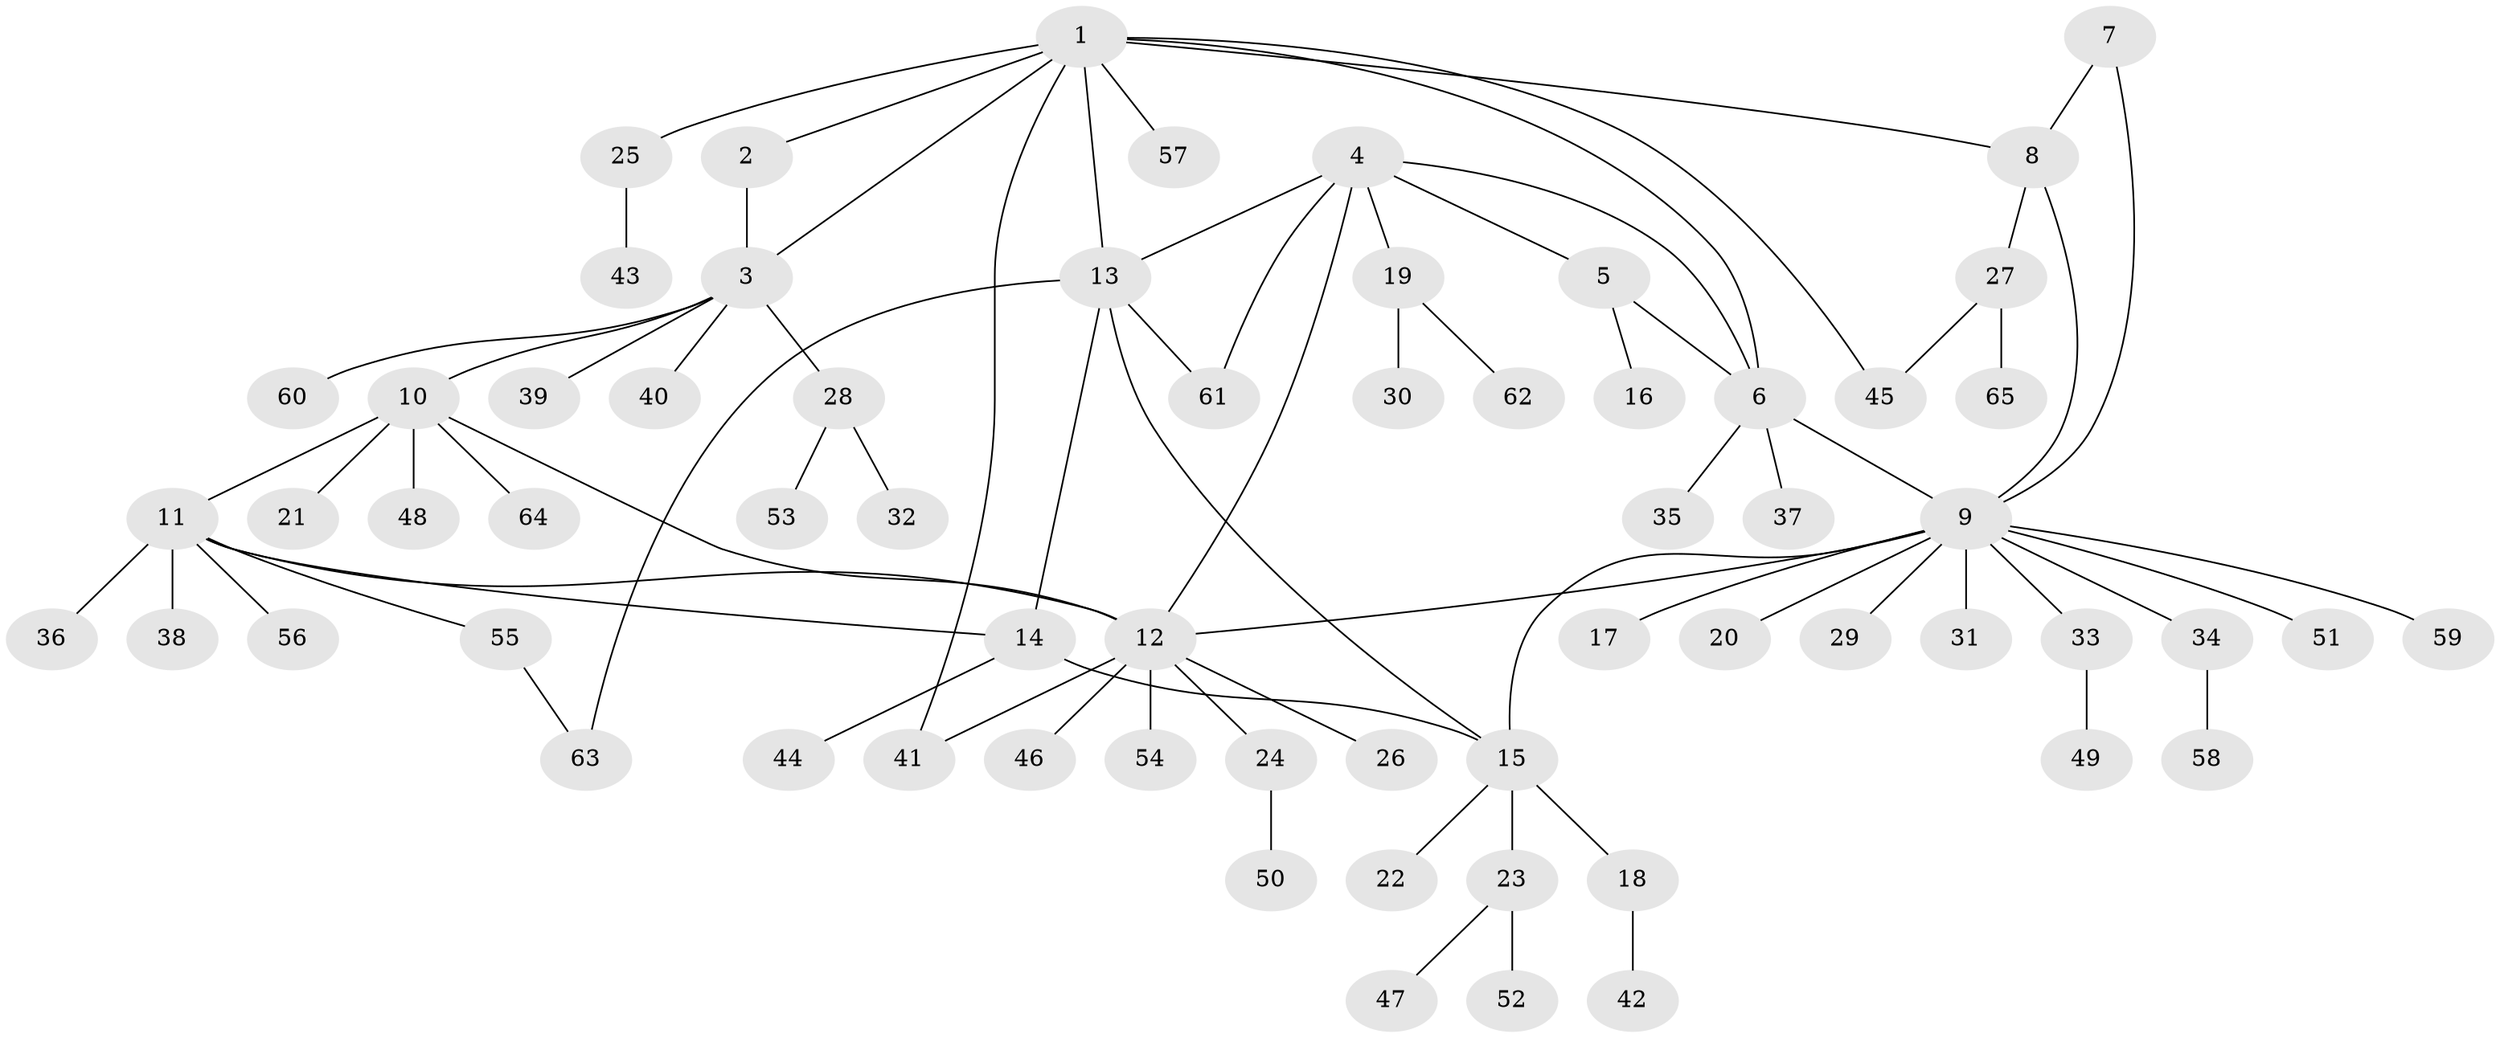 // Generated by graph-tools (version 1.1) at 2025/02/03/09/25 03:02:44]
// undirected, 65 vertices, 79 edges
graph export_dot {
graph [start="1"]
  node [color=gray90,style=filled];
  1;
  2;
  3;
  4;
  5;
  6;
  7;
  8;
  9;
  10;
  11;
  12;
  13;
  14;
  15;
  16;
  17;
  18;
  19;
  20;
  21;
  22;
  23;
  24;
  25;
  26;
  27;
  28;
  29;
  30;
  31;
  32;
  33;
  34;
  35;
  36;
  37;
  38;
  39;
  40;
  41;
  42;
  43;
  44;
  45;
  46;
  47;
  48;
  49;
  50;
  51;
  52;
  53;
  54;
  55;
  56;
  57;
  58;
  59;
  60;
  61;
  62;
  63;
  64;
  65;
  1 -- 2;
  1 -- 3;
  1 -- 6;
  1 -- 8;
  1 -- 13;
  1 -- 25;
  1 -- 41;
  1 -- 45;
  1 -- 57;
  2 -- 3;
  3 -- 10;
  3 -- 28;
  3 -- 39;
  3 -- 40;
  3 -- 60;
  4 -- 5;
  4 -- 6;
  4 -- 12;
  4 -- 13;
  4 -- 19;
  4 -- 61;
  5 -- 6;
  5 -- 16;
  6 -- 9;
  6 -- 35;
  6 -- 37;
  7 -- 8;
  7 -- 9;
  8 -- 9;
  8 -- 27;
  9 -- 12;
  9 -- 15;
  9 -- 17;
  9 -- 20;
  9 -- 29;
  9 -- 31;
  9 -- 33;
  9 -- 34;
  9 -- 51;
  9 -- 59;
  10 -- 11;
  10 -- 12;
  10 -- 21;
  10 -- 48;
  10 -- 64;
  11 -- 12;
  11 -- 14;
  11 -- 36;
  11 -- 38;
  11 -- 55;
  11 -- 56;
  12 -- 24;
  12 -- 26;
  12 -- 41;
  12 -- 46;
  12 -- 54;
  13 -- 14;
  13 -- 15;
  13 -- 61;
  13 -- 63;
  14 -- 15;
  14 -- 44;
  15 -- 18;
  15 -- 22;
  15 -- 23;
  18 -- 42;
  19 -- 30;
  19 -- 62;
  23 -- 47;
  23 -- 52;
  24 -- 50;
  25 -- 43;
  27 -- 45;
  27 -- 65;
  28 -- 32;
  28 -- 53;
  33 -- 49;
  34 -- 58;
  55 -- 63;
}
